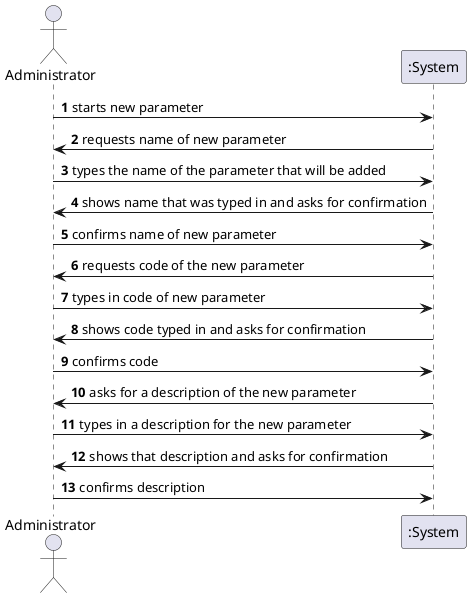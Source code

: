 @startuml

autonumber

actor Administrator

Administrator -> ":System": starts new parameter
":System" -> Administrator: requests name of new parameter
Administrator -> ":System": types the name of the parameter that will be added
":System" -> Administrator: shows name that was typed in and asks for confirmation
Administrator -> ":System": confirms name of new parameter
":System" -> Administrator: requests code of the new parameter
Administrator -> ":System": types in code of new parameter
":System" -> Administrator: shows code typed in and asks for confirmation
Administrator -> ":System": confirms code
":System" -> Administrator: asks for a description of the new parameter
Administrator -> ":System": types in a description for the new parameter
":System" -> Administrator: shows that description and asks for confirmation
Administrator -> ":System": confirms description

@enduml